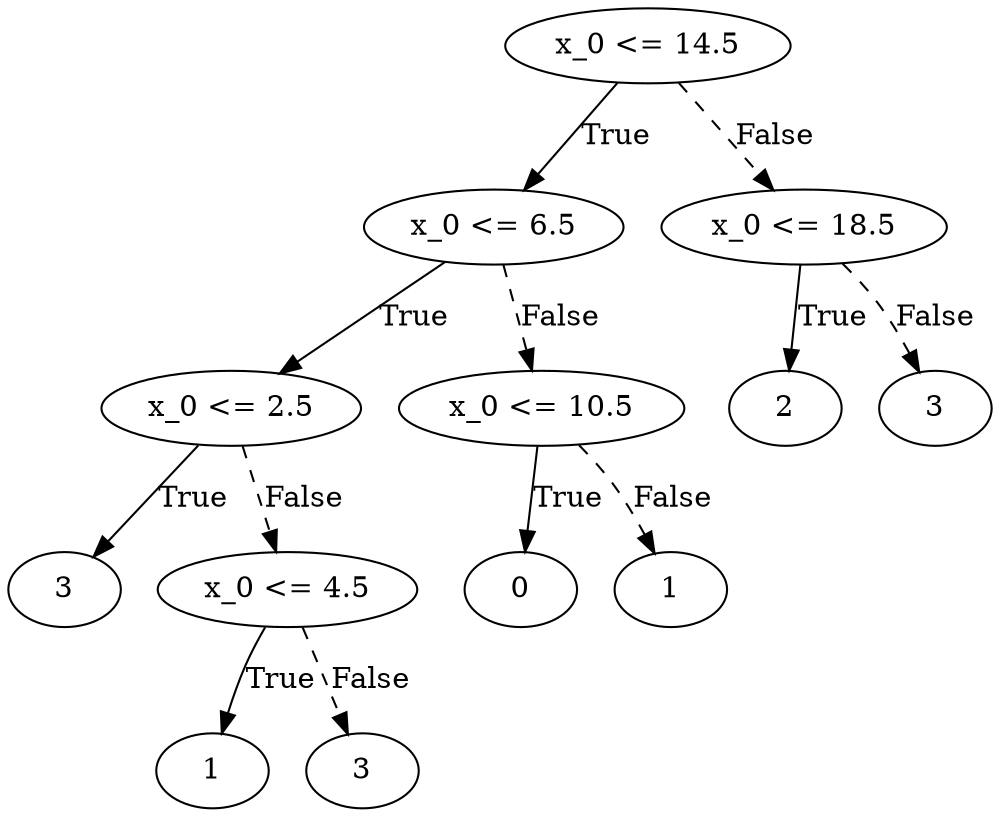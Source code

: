 digraph {
0 [label="x_0 <= 14.5"];
1 [label="x_0 <= 6.5"];
2 [label="x_0 <= 2.5"];
3 [label="3"];
2 -> 3 [label="True"];
4 [label="x_0 <= 4.5"];
5 [label="1"];
4 -> 5 [label="True"];
6 [label="3"];
4 -> 6 [style="dashed", label="False"];
2 -> 4 [style="dashed", label="False"];
1 -> 2 [label="True"];
7 [label="x_0 <= 10.5"];
8 [label="0"];
7 -> 8 [label="True"];
9 [label="1"];
7 -> 9 [style="dashed", label="False"];
1 -> 7 [style="dashed", label="False"];
0 -> 1 [label="True"];
10 [label="x_0 <= 18.5"];
11 [label="2"];
10 -> 11 [label="True"];
12 [label="3"];
10 -> 12 [style="dashed", label="False"];
0 -> 10 [style="dashed", label="False"];

}